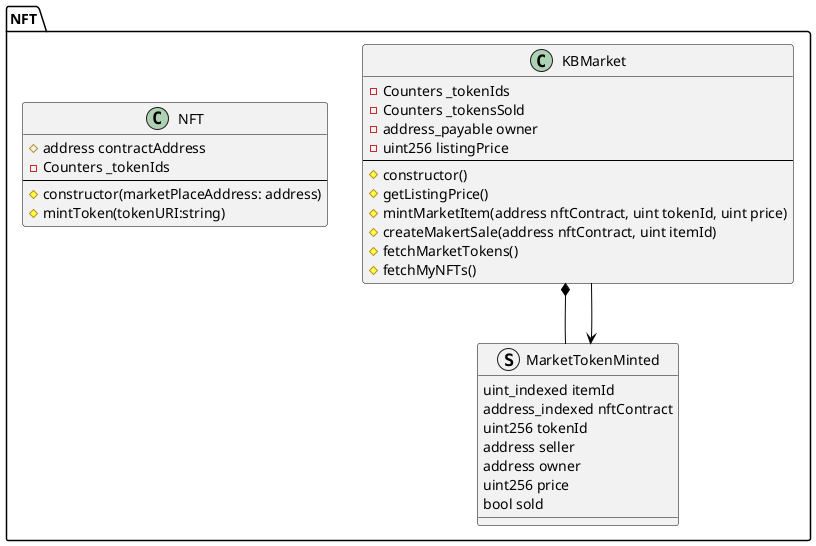 @startuml

/'
  図の中で目立たせたいエンティティに着色するための
  色の名前（定数）を定義します。
'/
!define MAIN_ENTITY #E2EFDA-C6E0B4
!define MAIN_ENTITY_2 #FCE4D6-F8CBAD
!define TRANSACTION #FCE4D6-F8CBAD
!define INTERSECTION #D3DEF1-D3DEF1

/' 他の色も、用途が分りやすいように名前をつけます。 '/
!define METAL #F2F2F2
' -D9D9D9
!define MASTER_MARK_COLOR AAFFAA
!define TRANSACTION_MARK_COLOR FFAA00
!define INTERSECTION_COLOR D3DEF1

/'
  デフォルトのスタイルを設定します。
  この場合の指定は class です。entity ではエラーになります。
'/
skinparam class {
  BackgroundColor METAL
  BorderColor Black
  ArrowColor Black
}

package "NFT" {
  class NFT {
    # address contractAddress
    - Counters _tokenIds
    ---
    # constructor(marketPlaceAddress: address)
    # mintToken(tokenURI:string)
  }

  class KBMarket {
    - Counters _tokenIds
    - Counters _tokensSold
    - address_payable owner
    - uint256 listingPrice 
    ---
    # constructor()
    # getListingPrice()
    # mintMarketItem(address nftContract, uint tokenId, uint price)
    # createMakertSale(address nftContract, uint itemId)
    # fetchMarketTokens()
    # fetchMyNFTs()   
  }

  struct MarketTokenMinted {
    uint_indexed itemId
    address_indexed nftContract
    uint256 tokenId
    address seller
    address owner
    uint256 price
    bool sold
  }
}
MarketTokenMinted -u-* KBMarket
MarketTokenMinted <-d- KBMarket

@enduml
